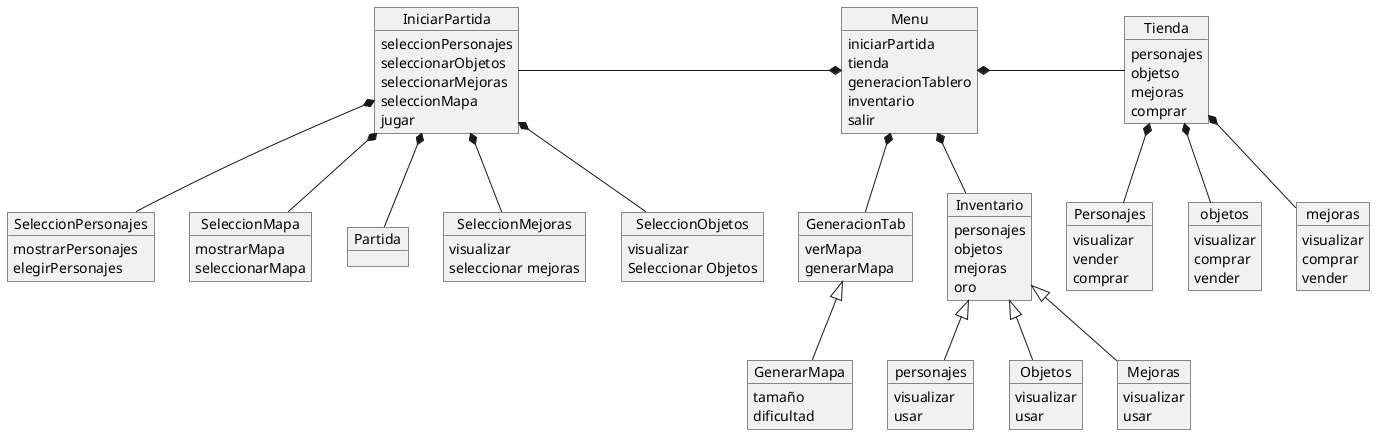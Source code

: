 @startuml


 object Menu {
    iniciarPartida
    tienda
    generacionTablero
    inventario 
    salir
 }



 object IniciarPartida {
    seleccionPersonajes
    seleccionarObjetos
    seleccionarMejoras
    seleccionMapa 
    jugar


 }

 object Tienda {

    personajes
    objetso
    mejoras
    comprar

 }

 object GeneracionTab{
    
    verMapa
    generarMapa

 }

 object Inventario{
    personajes
    objetos
    mejoras
    oro
 }


 Menu *-left- IniciarPartida

 object SeleccionPersonajes {
    mostrarPersonajes
    elegirPersonajes
 }

 IniciarPartida *-- SeleccionPersonajes

 object SeleccionMapa{
    mostrarMapa
    seleccionarMapa

 }
 IniciarPartida *-- SeleccionMapa

 object Partida {

 }

 IniciarPartida *-- Partida

 object SeleccionMejoras{
    visualizar
    seleccionar mejoras
 }
 IniciarPartida *-- SeleccionMejoras

 object SeleccionObjetos{
    visualizar
    Seleccionar Objetos
 }

 IniciarPartida *-- SeleccionObjetos

 Menu *-right- Tienda




 object Personajes{

    visualizar
    vender
    comprar

 }

 Tienda *-- Personajes

 object objetos {
    visualizar
    comprar
    vender
 }

 Tienda*-- objetos 

 object mejoras {
    visualizar
    comprar
    vender
 }

Tienda *-- mejoras


 Menu *--  Inventario


object personajes {
   visualizar
   usar
}

Inventario <|-- personajes

object Objetos{
   visualizar
   usar
}

Inventario <|-- Objetos

object Mejoras{
   visualizar
   usar
}

Inventario <|-- Mejoras




 Menu *-- GeneracionTab

 object GenerarMapa{
   tamaño
   dificultad
 }

 GeneracionTab <|-- GenerarMapa

 




 




@enduml